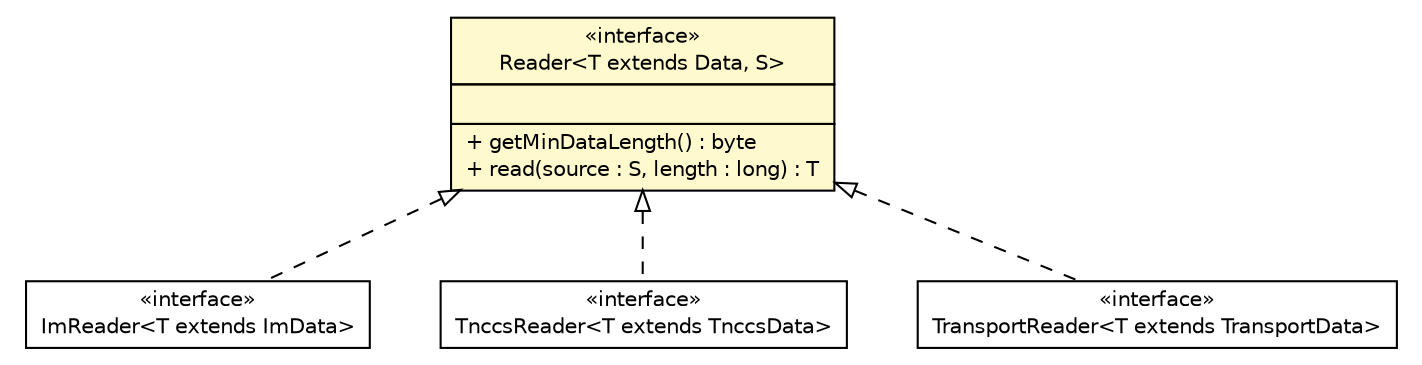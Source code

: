 #!/usr/local/bin/dot
#
# Class diagram 
# Generated by UMLGraph version R5_6 (http://www.umlgraph.org/)
#

digraph G {
	edge [fontname="Helvetica",fontsize=10,labelfontname="Helvetica",labelfontsize=10];
	node [fontname="Helvetica",fontsize=10,shape=plaintext];
	nodesep=0.25;
	ranksep=0.5;
	// de.hsbremen.tc.tnc.message.m.serialize.bytebuffer.ImReader<T extends de.hsbremen.tc.tnc.message.m.ImData>
	c157202 [label=<<table title="de.hsbremen.tc.tnc.message.m.serialize.bytebuffer.ImReader" border="0" cellborder="1" cellspacing="0" cellpadding="2" port="p" href="./m/serialize/bytebuffer/ImReader.html">
		<tr><td><table border="0" cellspacing="0" cellpadding="1">
<tr><td align="center" balign="center"> &#171;interface&#187; </td></tr>
<tr><td align="center" balign="center"> ImReader&lt;T extends ImData&gt; </td></tr>
		</table></td></tr>
		</table>>, URL="./m/serialize/bytebuffer/ImReader.html", fontname="Helvetica", fontcolor="black", fontsize=10.0];
	// de.hsbremen.tc.tnc.message.tnccs.serialize.bytebuffer.TnccsReader<T extends de.hsbremen.tc.tnc.message.tnccs.TnccsData>
	c157215 [label=<<table title="de.hsbremen.tc.tnc.message.tnccs.serialize.bytebuffer.TnccsReader" border="0" cellborder="1" cellspacing="0" cellpadding="2" port="p" href="./tnccs/serialize/bytebuffer/TnccsReader.html">
		<tr><td><table border="0" cellspacing="0" cellpadding="1">
<tr><td align="center" balign="center"> &#171;interface&#187; </td></tr>
<tr><td align="center" balign="center"> TnccsReader&lt;T extends TnccsData&gt; </td></tr>
		</table></td></tr>
		</table>>, URL="./tnccs/serialize/bytebuffer/TnccsReader.html", fontname="Helvetica", fontcolor="black", fontsize=10.0];
	// de.hsbremen.tc.tnc.message.Reader<T extends de.hsbremen.tc.tnc.message.Data, S>
	c157229 [label=<<table title="de.hsbremen.tc.tnc.message.Reader" border="0" cellborder="1" cellspacing="0" cellpadding="2" port="p" bgcolor="lemonChiffon" href="./Reader.html">
		<tr><td><table border="0" cellspacing="0" cellpadding="1">
<tr><td align="center" balign="center"> &#171;interface&#187; </td></tr>
<tr><td align="center" balign="center"> Reader&lt;T extends Data, S&gt; </td></tr>
		</table></td></tr>
		<tr><td><table border="0" cellspacing="0" cellpadding="1">
<tr><td align="left" balign="left">  </td></tr>
		</table></td></tr>
		<tr><td><table border="0" cellspacing="0" cellpadding="1">
<tr><td align="left" balign="left"> + getMinDataLength() : byte </td></tr>
<tr><td align="left" balign="left"> + read(source : S, length : long) : T </td></tr>
		</table></td></tr>
		</table>>, URL="./Reader.html", fontname="Helvetica", fontcolor="black", fontsize=10.0];
	// de.hsbremen.tc.tnc.message.t.serialize.bytebuffer.TransportReader<T extends de.hsbremen.tc.tnc.message.t.TransportData>
	c157245 [label=<<table title="de.hsbremen.tc.tnc.message.t.serialize.bytebuffer.TransportReader" border="0" cellborder="1" cellspacing="0" cellpadding="2" port="p" href="./t/serialize/bytebuffer/TransportReader.html">
		<tr><td><table border="0" cellspacing="0" cellpadding="1">
<tr><td align="center" balign="center"> &#171;interface&#187; </td></tr>
<tr><td align="center" balign="center"> TransportReader&lt;T extends TransportData&gt; </td></tr>
		</table></td></tr>
		</table>>, URL="./t/serialize/bytebuffer/TransportReader.html", fontname="Helvetica", fontcolor="black", fontsize=10.0];
	//de.hsbremen.tc.tnc.message.m.serialize.bytebuffer.ImReader<T extends de.hsbremen.tc.tnc.message.m.ImData> implements de.hsbremen.tc.tnc.message.Reader<T extends de.hsbremen.tc.tnc.message.Data, S>
	c157229:p -> c157202:p [dir=back,arrowtail=empty,style=dashed];
	//de.hsbremen.tc.tnc.message.tnccs.serialize.bytebuffer.TnccsReader<T extends de.hsbremen.tc.tnc.message.tnccs.TnccsData> implements de.hsbremen.tc.tnc.message.Reader<T extends de.hsbremen.tc.tnc.message.Data, S>
	c157229:p -> c157215:p [dir=back,arrowtail=empty,style=dashed];
	//de.hsbremen.tc.tnc.message.t.serialize.bytebuffer.TransportReader<T extends de.hsbremen.tc.tnc.message.t.TransportData> implements de.hsbremen.tc.tnc.message.Reader<T extends de.hsbremen.tc.tnc.message.Data, S>
	c157229:p -> c157245:p [dir=back,arrowtail=empty,style=dashed];
}

